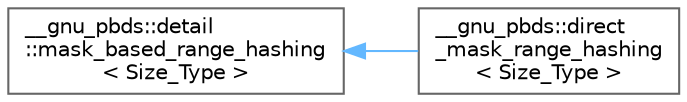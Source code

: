digraph "Graphical Class Hierarchy"
{
 // LATEX_PDF_SIZE
  bgcolor="transparent";
  edge [fontname=Helvetica,fontsize=10,labelfontname=Helvetica,labelfontsize=10];
  node [fontname=Helvetica,fontsize=10,shape=box,height=0.2,width=0.4];
  rankdir="LR";
  Node0 [id="Node000000",label="__gnu_pbds::detail\l::mask_based_range_hashing\l\< Size_Type \>",height=0.2,width=0.4,color="grey40", fillcolor="white", style="filled",URL="$class____gnu__pbds_1_1detail_1_1mask__based__range__hashing.html",tooltip="Range hashing policy."];
  Node0 -> Node1 [id="edge82_Node000000_Node000001",dir="back",color="steelblue1",style="solid",tooltip=" "];
  Node1 [id="Node000001",label="__gnu_pbds::direct\l_mask_range_hashing\l\< Size_Type \>",height=0.2,width=0.4,color="grey40", fillcolor="white", style="filled",URL="$class____gnu__pbds_1_1direct__mask__range__hashing.html",tooltip="A mask range-hashing class (uses a bitmask)."];
}
